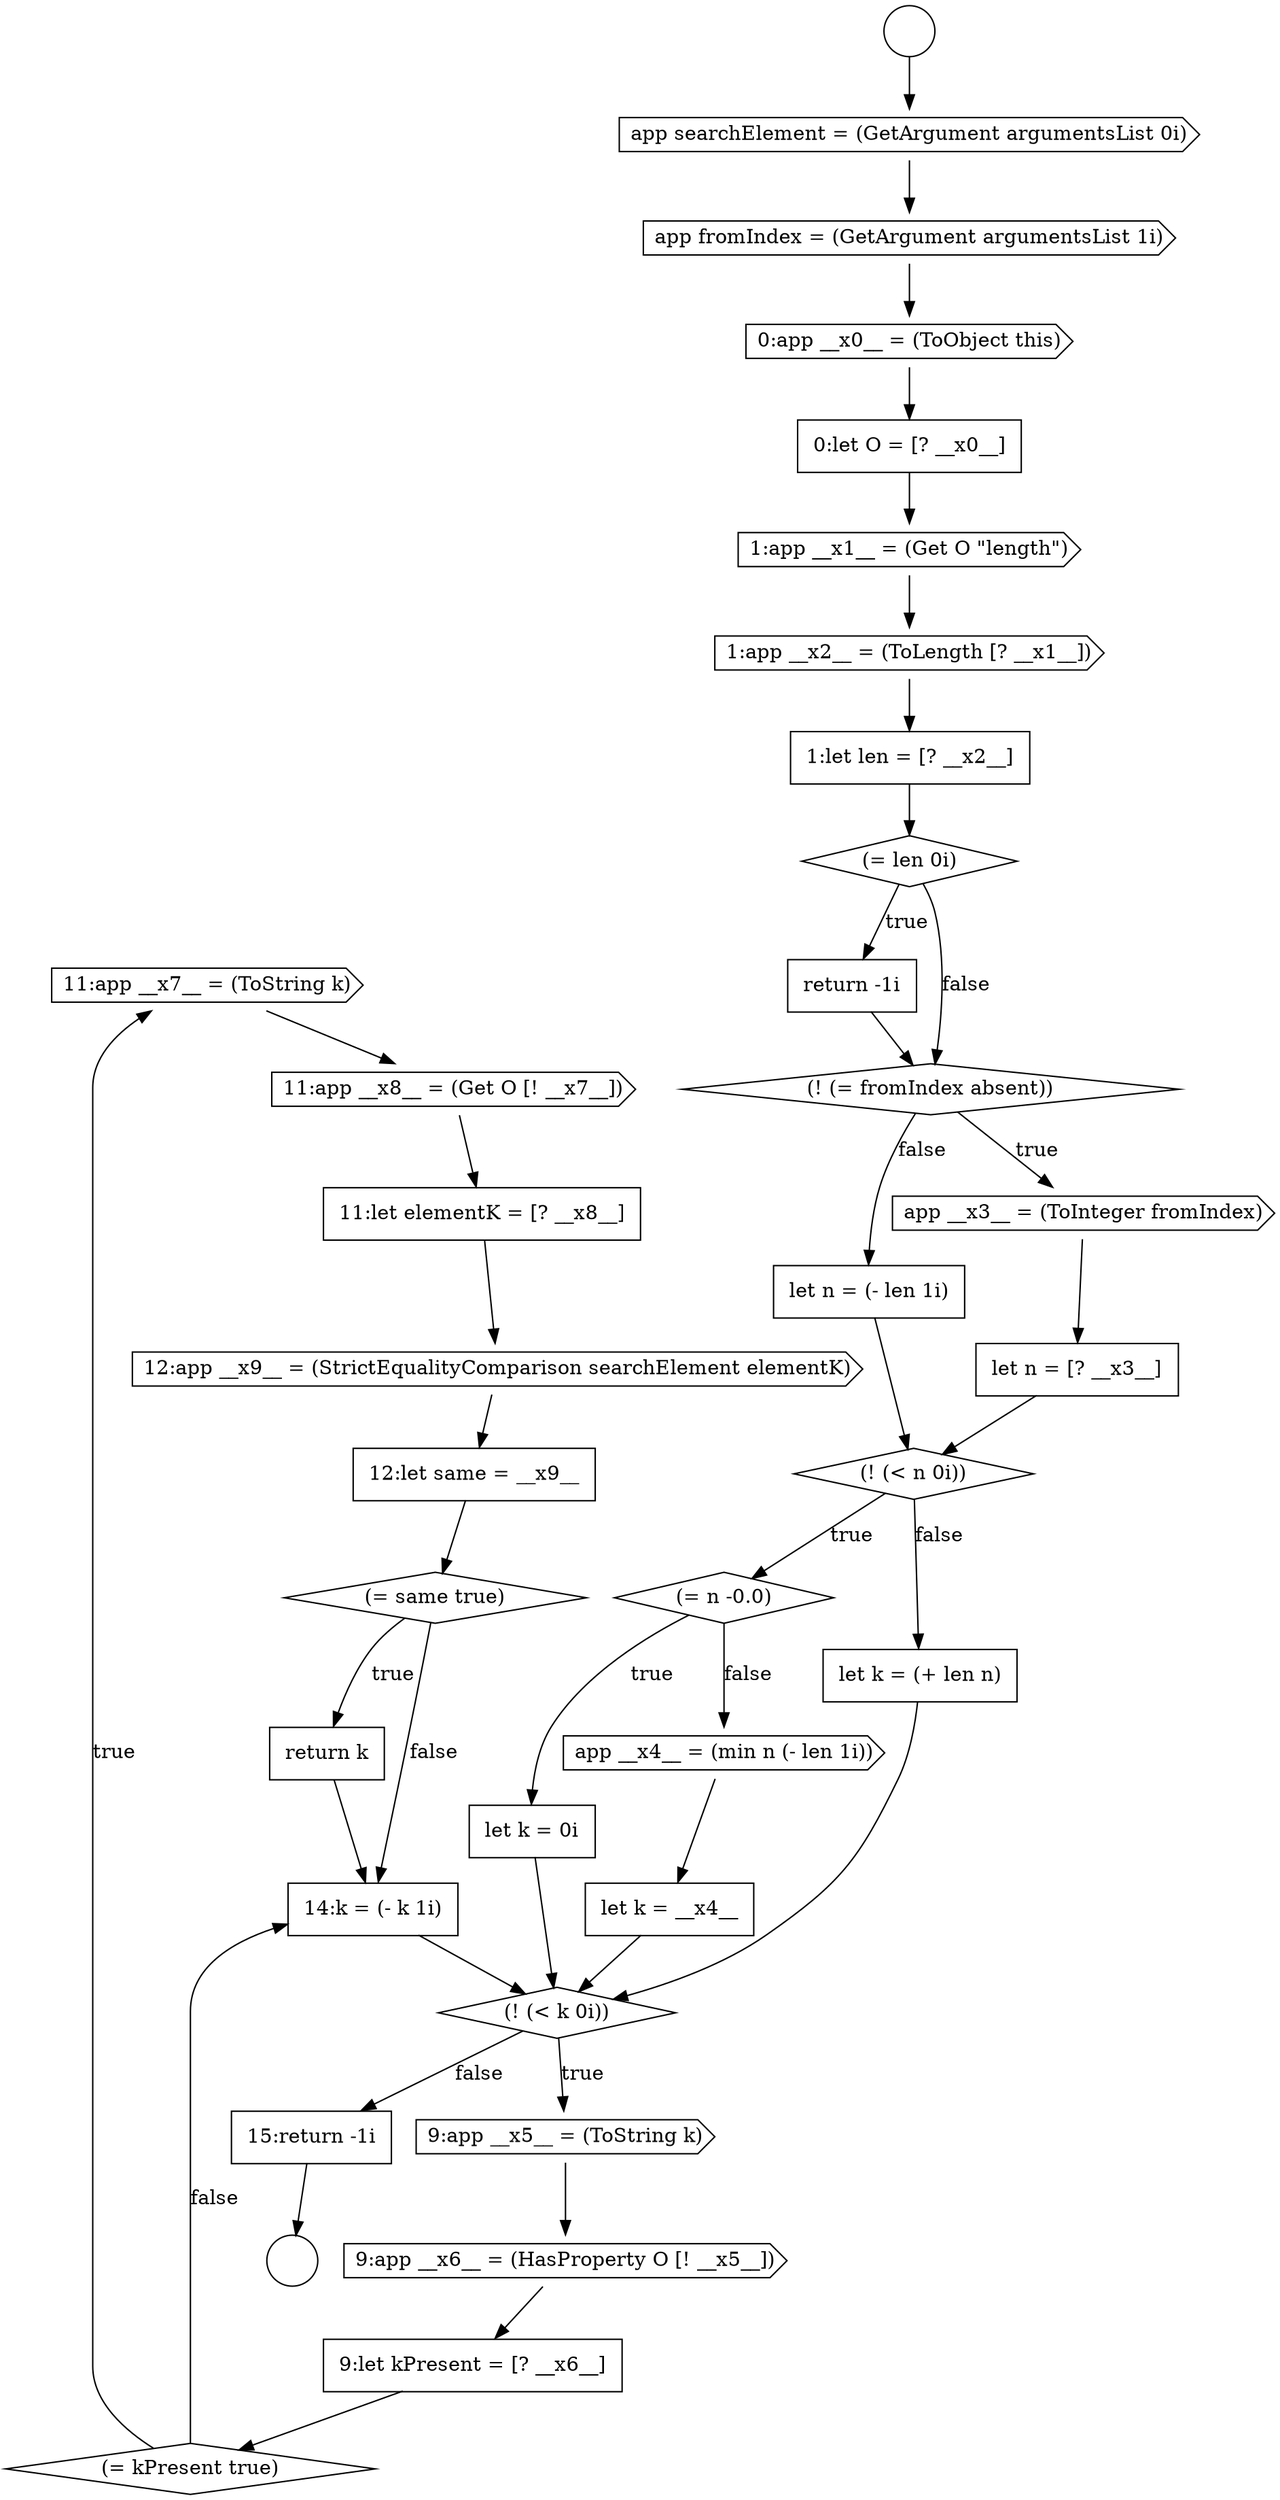 digraph {
  node15207 [shape=cds, label=<<font color="black">11:app __x7__ = (ToString k)</font>> color="black" fillcolor="white" style=filled]
  node15202 [shape=diamond, label=<<font color="black">(! (&lt; k 0i))</font>> color="black" fillcolor="white" style=filled]
  node15206 [shape=diamond, label=<<font color="black">(= kPresent true)</font>> color="black" fillcolor="white" style=filled]
  node15200 [shape=none, margin=0, label=<<font color="black">
    <table border="0" cellborder="1" cellspacing="0" cellpadding="10">
      <tr><td align="left">let k = __x4__</td></tr>
    </table>
  </font>> color="black" fillcolor="white" style=filled]
  node15195 [shape=none, margin=0, label=<<font color="black">
    <table border="0" cellborder="1" cellspacing="0" cellpadding="10">
      <tr><td align="left">let n = (- len 1i)</td></tr>
    </table>
  </font>> color="black" fillcolor="white" style=filled]
  node15205 [shape=none, margin=0, label=<<font color="black">
    <table border="0" cellborder="1" cellspacing="0" cellpadding="10">
      <tr><td align="left">9:let kPresent = [? __x6__]</td></tr>
    </table>
  </font>> color="black" fillcolor="white" style=filled]
  node15188 [shape=cds, label=<<font color="black">1:app __x2__ = (ToLength [? __x1__])</font>> color="black" fillcolor="white" style=filled]
  node15184 [shape=cds, label=<<font color="black">app fromIndex = (GetArgument argumentsList 1i)</font>> color="black" fillcolor="white" style=filled]
  node15191 [shape=none, margin=0, label=<<font color="black">
    <table border="0" cellborder="1" cellspacing="0" cellpadding="10">
      <tr><td align="left">return -1i</td></tr>
    </table>
  </font>> color="black" fillcolor="white" style=filled]
  node15187 [shape=cds, label=<<font color="black">1:app __x1__ = (Get O &quot;length&quot;)</font>> color="black" fillcolor="white" style=filled]
  node15213 [shape=none, margin=0, label=<<font color="black">
    <table border="0" cellborder="1" cellspacing="0" cellpadding="10">
      <tr><td align="left">return k</td></tr>
    </table>
  </font>> color="black" fillcolor="white" style=filled]
  node15181 [shape=circle label=" " color="black" fillcolor="white" style=filled]
  node15190 [shape=diamond, label=<<font color="black">(= len 0i)</font>> color="black" fillcolor="white" style=filled]
  node15185 [shape=cds, label=<<font color="black">0:app __x0__ = (ToObject this)</font>> color="black" fillcolor="white" style=filled]
  node15182 [shape=circle label=" " color="black" fillcolor="white" style=filled]
  node15214 [shape=none, margin=0, label=<<font color="black">
    <table border="0" cellborder="1" cellspacing="0" cellpadding="10">
      <tr><td align="left">14:k = (- k 1i)</td></tr>
    </table>
  </font>> color="black" fillcolor="white" style=filled]
  node15193 [shape=cds, label=<<font color="black">app __x3__ = (ToInteger fromIndex)</font>> color="black" fillcolor="white" style=filled]
  node15199 [shape=cds, label=<<font color="black">app __x4__ = (min n (- len 1i))</font>> color="black" fillcolor="white" style=filled]
  node15186 [shape=none, margin=0, label=<<font color="black">
    <table border="0" cellborder="1" cellspacing="0" cellpadding="10">
      <tr><td align="left">0:let O = [? __x0__]</td></tr>
    </table>
  </font>> color="black" fillcolor="white" style=filled]
  node15210 [shape=cds, label=<<font color="black">12:app __x9__ = (StrictEqualityComparison searchElement elementK)</font>> color="black" fillcolor="white" style=filled]
  node15197 [shape=diamond, label=<<font color="black">(= n -0.0)</font>> color="black" fillcolor="white" style=filled]
  node15211 [shape=none, margin=0, label=<<font color="black">
    <table border="0" cellborder="1" cellspacing="0" cellpadding="10">
      <tr><td align="left">12:let same = __x9__</td></tr>
    </table>
  </font>> color="black" fillcolor="white" style=filled]
  node15194 [shape=none, margin=0, label=<<font color="black">
    <table border="0" cellborder="1" cellspacing="0" cellpadding="10">
      <tr><td align="left">let n = [? __x3__]</td></tr>
    </table>
  </font>> color="black" fillcolor="white" style=filled]
  node15189 [shape=none, margin=0, label=<<font color="black">
    <table border="0" cellborder="1" cellspacing="0" cellpadding="10">
      <tr><td align="left">1:let len = [? __x2__]</td></tr>
    </table>
  </font>> color="black" fillcolor="white" style=filled]
  node15201 [shape=none, margin=0, label=<<font color="black">
    <table border="0" cellborder="1" cellspacing="0" cellpadding="10">
      <tr><td align="left">let k = (+ len n)</td></tr>
    </table>
  </font>> color="black" fillcolor="white" style=filled]
  node15183 [shape=cds, label=<<font color="black">app searchElement = (GetArgument argumentsList 0i)</font>> color="black" fillcolor="white" style=filled]
  node15215 [shape=none, margin=0, label=<<font color="black">
    <table border="0" cellborder="1" cellspacing="0" cellpadding="10">
      <tr><td align="left">15:return -1i</td></tr>
    </table>
  </font>> color="black" fillcolor="white" style=filled]
  node15192 [shape=diamond, label=<<font color="black">(! (= fromIndex absent))</font>> color="black" fillcolor="white" style=filled]
  node15212 [shape=diamond, label=<<font color="black">(= same true)</font>> color="black" fillcolor="white" style=filled]
  node15208 [shape=cds, label=<<font color="black">11:app __x8__ = (Get O [! __x7__])</font>> color="black" fillcolor="white" style=filled]
  node15196 [shape=diamond, label=<<font color="black">(! (&lt; n 0i))</font>> color="black" fillcolor="white" style=filled]
  node15203 [shape=cds, label=<<font color="black">9:app __x5__ = (ToString k)</font>> color="black" fillcolor="white" style=filled]
  node15198 [shape=none, margin=0, label=<<font color="black">
    <table border="0" cellborder="1" cellspacing="0" cellpadding="10">
      <tr><td align="left">let k = 0i</td></tr>
    </table>
  </font>> color="black" fillcolor="white" style=filled]
  node15209 [shape=none, margin=0, label=<<font color="black">
    <table border="0" cellborder="1" cellspacing="0" cellpadding="10">
      <tr><td align="left">11:let elementK = [? __x8__]</td></tr>
    </table>
  </font>> color="black" fillcolor="white" style=filled]
  node15204 [shape=cds, label=<<font color="black">9:app __x6__ = (HasProperty O [! __x5__])</font>> color="black" fillcolor="white" style=filled]
  node15214 -> node15202 [ color="black"]
  node15185 -> node15186 [ color="black"]
  node15190 -> node15191 [label=<<font color="black">true</font>> color="black"]
  node15190 -> node15192 [label=<<font color="black">false</font>> color="black"]
  node15203 -> node15204 [ color="black"]
  node15208 -> node15209 [ color="black"]
  node15200 -> node15202 [ color="black"]
  node15212 -> node15213 [label=<<font color="black">true</font>> color="black"]
  node15212 -> node15214 [label=<<font color="black">false</font>> color="black"]
  node15207 -> node15208 [ color="black"]
  node15215 -> node15182 [ color="black"]
  node15194 -> node15196 [ color="black"]
  node15204 -> node15205 [ color="black"]
  node15197 -> node15198 [label=<<font color="black">true</font>> color="black"]
  node15197 -> node15199 [label=<<font color="black">false</font>> color="black"]
  node15206 -> node15207 [label=<<font color="black">true</font>> color="black"]
  node15206 -> node15214 [label=<<font color="black">false</font>> color="black"]
  node15199 -> node15200 [ color="black"]
  node15205 -> node15206 [ color="black"]
  node15211 -> node15212 [ color="black"]
  node15183 -> node15184 [ color="black"]
  node15198 -> node15202 [ color="black"]
  node15195 -> node15196 [ color="black"]
  node15210 -> node15211 [ color="black"]
  node15191 -> node15192 [ color="black"]
  node15201 -> node15202 [ color="black"]
  node15209 -> node15210 [ color="black"]
  node15202 -> node15203 [label=<<font color="black">true</font>> color="black"]
  node15202 -> node15215 [label=<<font color="black">false</font>> color="black"]
  node15187 -> node15188 [ color="black"]
  node15184 -> node15185 [ color="black"]
  node15189 -> node15190 [ color="black"]
  node15196 -> node15197 [label=<<font color="black">true</font>> color="black"]
  node15196 -> node15201 [label=<<font color="black">false</font>> color="black"]
  node15181 -> node15183 [ color="black"]
  node15188 -> node15189 [ color="black"]
  node15213 -> node15214 [ color="black"]
  node15192 -> node15193 [label=<<font color="black">true</font>> color="black"]
  node15192 -> node15195 [label=<<font color="black">false</font>> color="black"]
  node15186 -> node15187 [ color="black"]
  node15193 -> node15194 [ color="black"]
}
